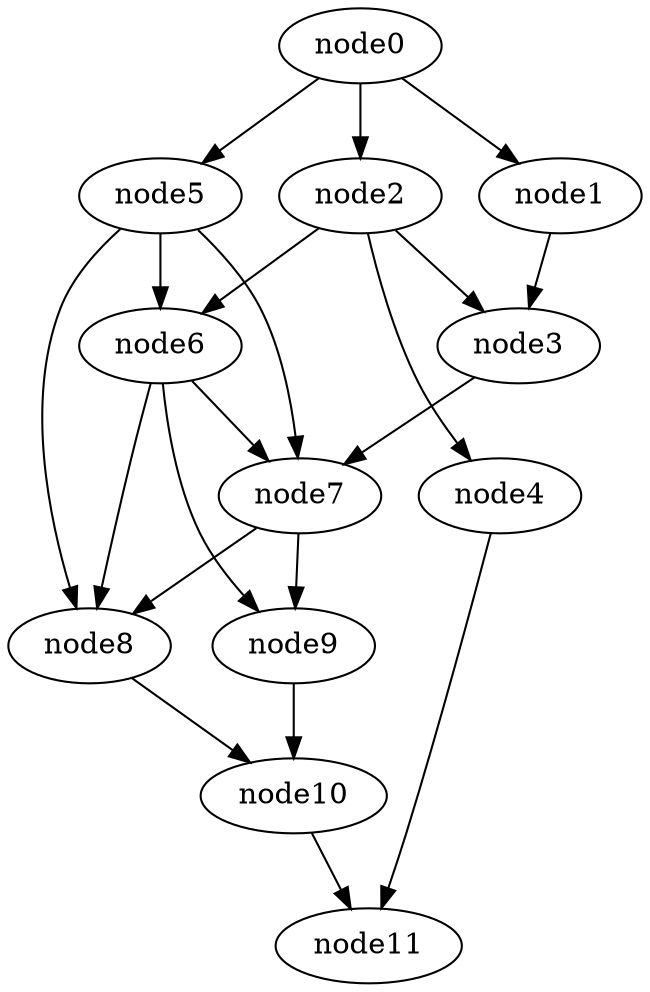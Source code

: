 digraph g{
	node11
	node10 -> node11
	node9 -> node10
	node8 -> node10
	node7 -> node9
	node7 -> node8
	node6 -> node9
	node6 -> node8
	node6 -> node7
	node5 -> node8
	node5 -> node7
	node5 -> node6
	node4 -> node11
	node3 -> node7
	node2 -> node6
	node2 -> node4
	node2 -> node3
	node1 -> node3
	node0 -> node5
	node0 -> node2
	node0 -> node1
}
